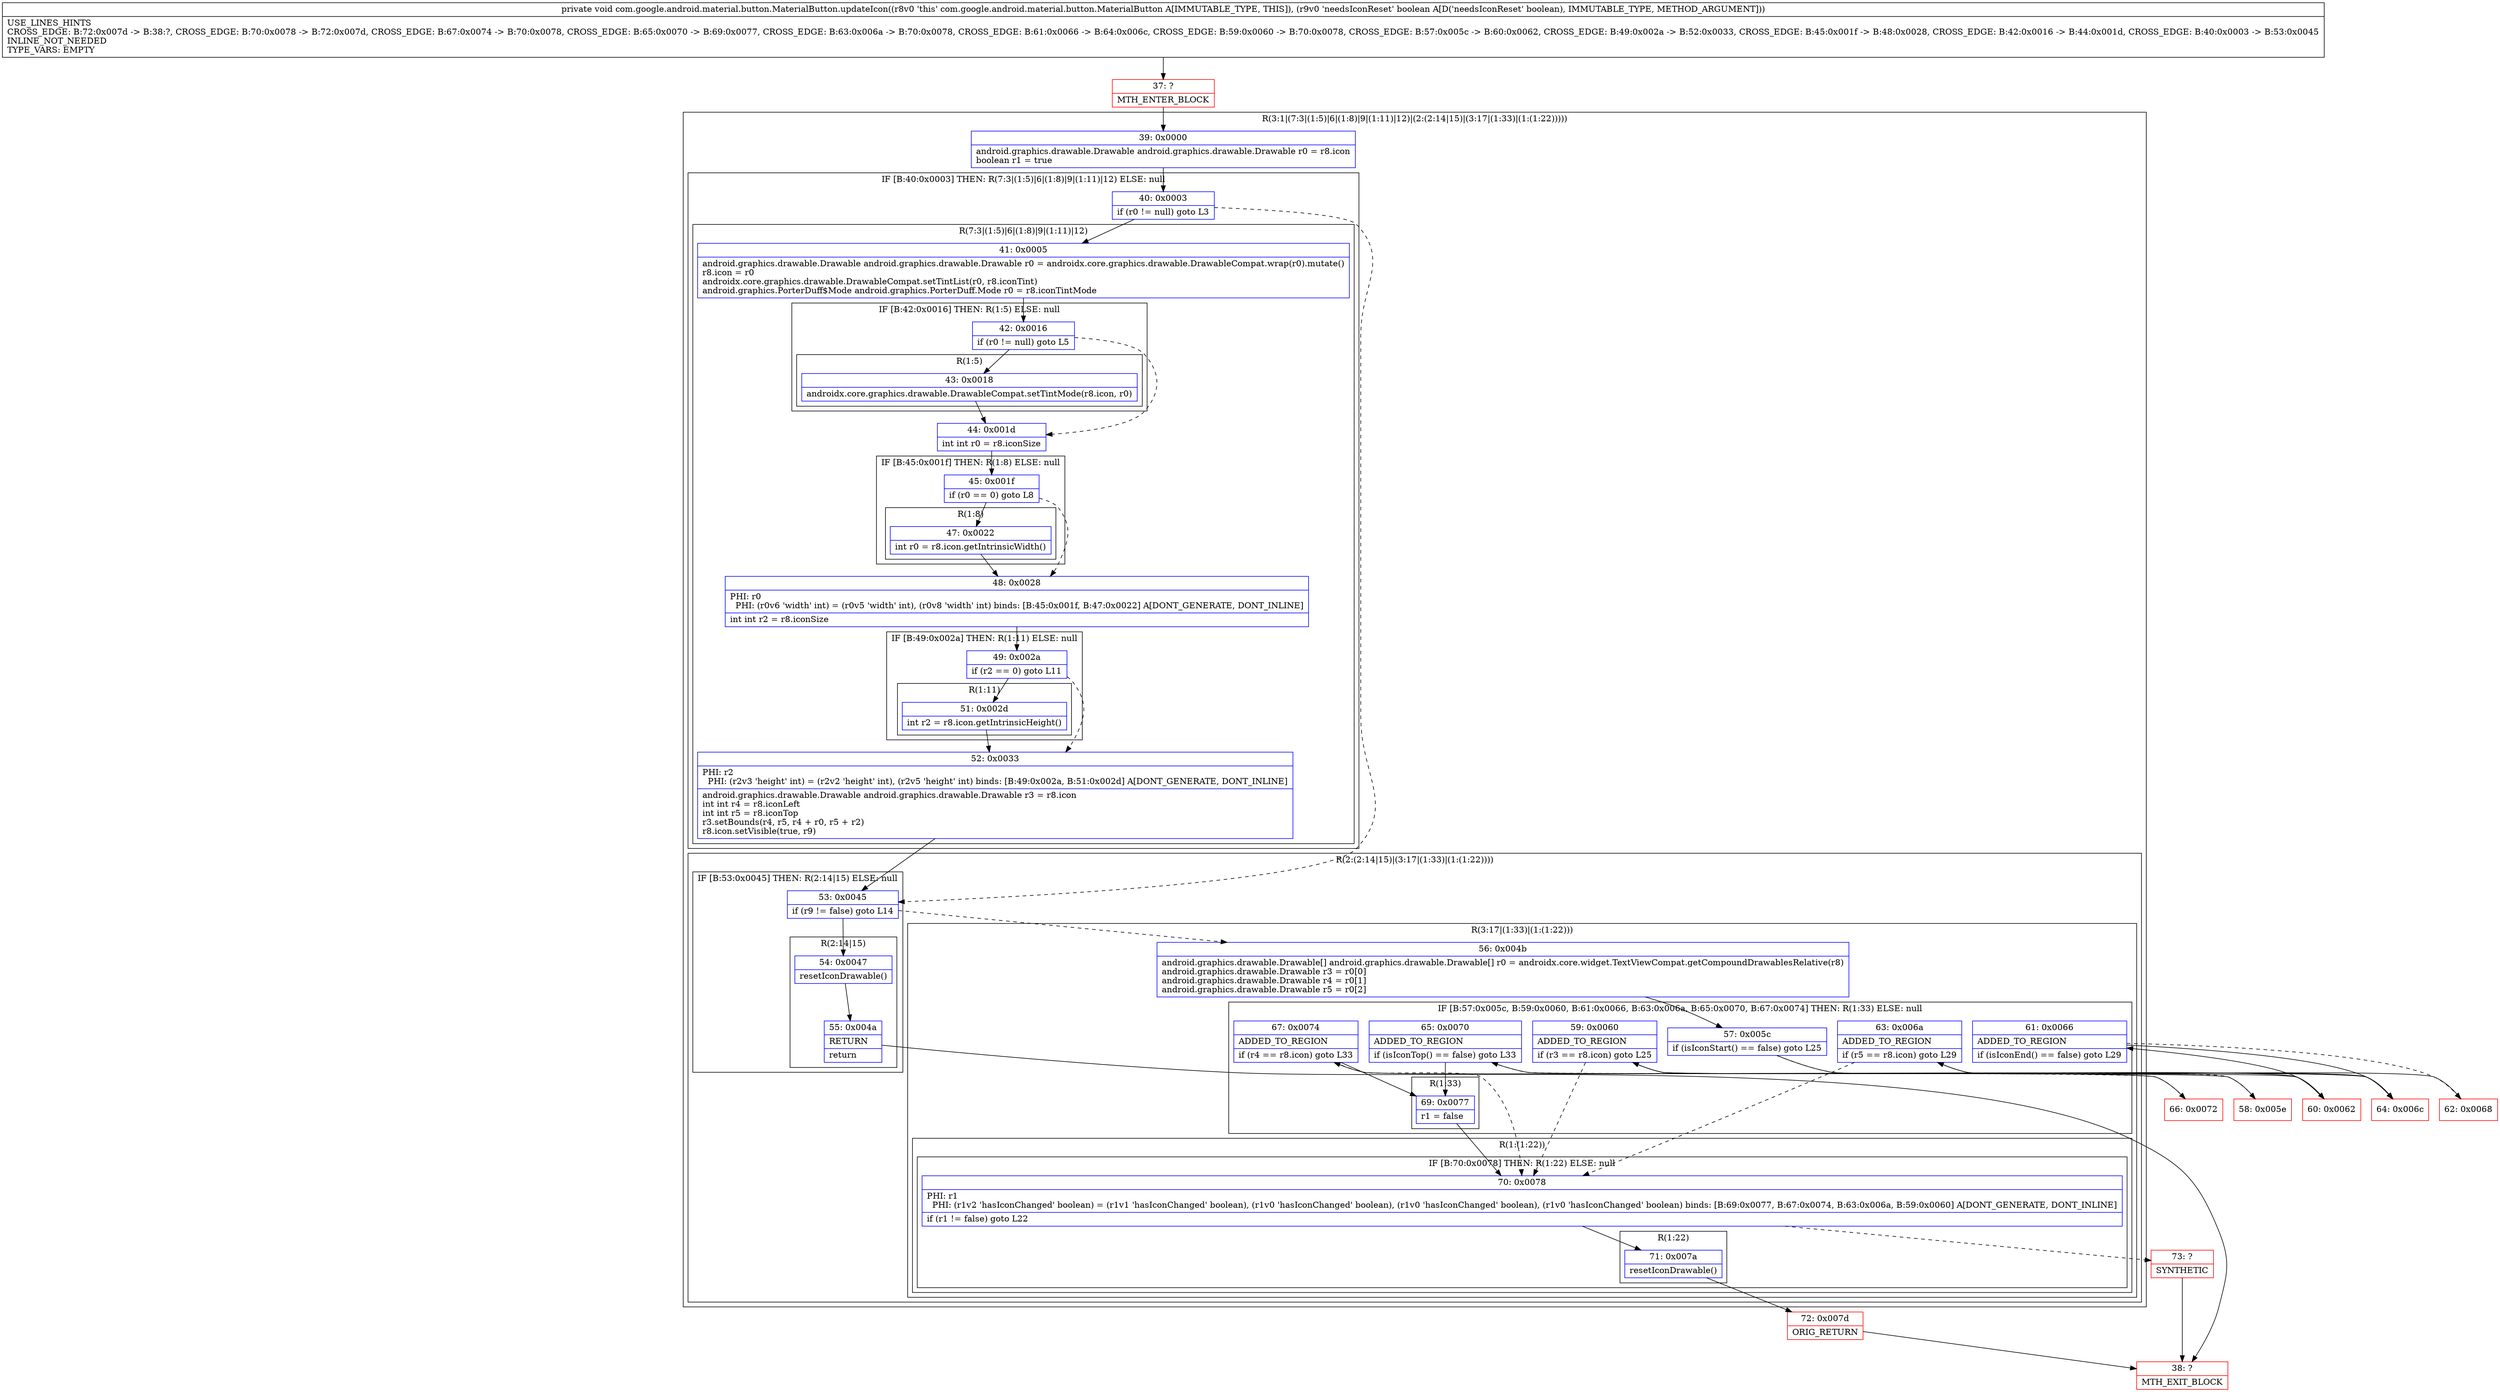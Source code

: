digraph "CFG forcom.google.android.material.button.MaterialButton.updateIcon(Z)V" {
subgraph cluster_Region_172816616 {
label = "R(3:1|(7:3|(1:5)|6|(1:8)|9|(1:11)|12)|(2:(2:14|15)|(3:17|(1:33)|(1:(1:22)))))";
node [shape=record,color=blue];
Node_39 [shape=record,label="{39\:\ 0x0000|android.graphics.drawable.Drawable android.graphics.drawable.Drawable r0 = r8.icon\lboolean r1 = true\l}"];
subgraph cluster_IfRegion_1566515385 {
label = "IF [B:40:0x0003] THEN: R(7:3|(1:5)|6|(1:8)|9|(1:11)|12) ELSE: null";
node [shape=record,color=blue];
Node_40 [shape=record,label="{40\:\ 0x0003|if (r0 != null) goto L3\l}"];
subgraph cluster_Region_82199183 {
label = "R(7:3|(1:5)|6|(1:8)|9|(1:11)|12)";
node [shape=record,color=blue];
Node_41 [shape=record,label="{41\:\ 0x0005|android.graphics.drawable.Drawable android.graphics.drawable.Drawable r0 = androidx.core.graphics.drawable.DrawableCompat.wrap(r0).mutate()\lr8.icon = r0\landroidx.core.graphics.drawable.DrawableCompat.setTintList(r0, r8.iconTint)\landroid.graphics.PorterDuff$Mode android.graphics.PorterDuff.Mode r0 = r8.iconTintMode\l}"];
subgraph cluster_IfRegion_648291275 {
label = "IF [B:42:0x0016] THEN: R(1:5) ELSE: null";
node [shape=record,color=blue];
Node_42 [shape=record,label="{42\:\ 0x0016|if (r0 != null) goto L5\l}"];
subgraph cluster_Region_1478286919 {
label = "R(1:5)";
node [shape=record,color=blue];
Node_43 [shape=record,label="{43\:\ 0x0018|androidx.core.graphics.drawable.DrawableCompat.setTintMode(r8.icon, r0)\l}"];
}
}
Node_44 [shape=record,label="{44\:\ 0x001d|int int r0 = r8.iconSize\l}"];
subgraph cluster_IfRegion_1220513334 {
label = "IF [B:45:0x001f] THEN: R(1:8) ELSE: null";
node [shape=record,color=blue];
Node_45 [shape=record,label="{45\:\ 0x001f|if (r0 == 0) goto L8\l}"];
subgraph cluster_Region_1997473346 {
label = "R(1:8)";
node [shape=record,color=blue];
Node_47 [shape=record,label="{47\:\ 0x0022|int r0 = r8.icon.getIntrinsicWidth()\l}"];
}
}
Node_48 [shape=record,label="{48\:\ 0x0028|PHI: r0 \l  PHI: (r0v6 'width' int) = (r0v5 'width' int), (r0v8 'width' int) binds: [B:45:0x001f, B:47:0x0022] A[DONT_GENERATE, DONT_INLINE]\l|int int r2 = r8.iconSize\l}"];
subgraph cluster_IfRegion_1901217744 {
label = "IF [B:49:0x002a] THEN: R(1:11) ELSE: null";
node [shape=record,color=blue];
Node_49 [shape=record,label="{49\:\ 0x002a|if (r2 == 0) goto L11\l}"];
subgraph cluster_Region_1325553297 {
label = "R(1:11)";
node [shape=record,color=blue];
Node_51 [shape=record,label="{51\:\ 0x002d|int r2 = r8.icon.getIntrinsicHeight()\l}"];
}
}
Node_52 [shape=record,label="{52\:\ 0x0033|PHI: r2 \l  PHI: (r2v3 'height' int) = (r2v2 'height' int), (r2v5 'height' int) binds: [B:49:0x002a, B:51:0x002d] A[DONT_GENERATE, DONT_INLINE]\l|android.graphics.drawable.Drawable android.graphics.drawable.Drawable r3 = r8.icon\lint int r4 = r8.iconLeft\lint int r5 = r8.iconTop\lr3.setBounds(r4, r5, r4 + r0, r5 + r2)\lr8.icon.setVisible(true, r9)\l}"];
}
}
subgraph cluster_Region_150758812 {
label = "R(2:(2:14|15)|(3:17|(1:33)|(1:(1:22))))";
node [shape=record,color=blue];
subgraph cluster_IfRegion_1205185795 {
label = "IF [B:53:0x0045] THEN: R(2:14|15) ELSE: null";
node [shape=record,color=blue];
Node_53 [shape=record,label="{53\:\ 0x0045|if (r9 != false) goto L14\l}"];
subgraph cluster_Region_1152464660 {
label = "R(2:14|15)";
node [shape=record,color=blue];
Node_54 [shape=record,label="{54\:\ 0x0047|resetIconDrawable()\l}"];
Node_55 [shape=record,label="{55\:\ 0x004a|RETURN\l|return\l}"];
}
}
subgraph cluster_Region_839100393 {
label = "R(3:17|(1:33)|(1:(1:22)))";
node [shape=record,color=blue];
Node_56 [shape=record,label="{56\:\ 0x004b|android.graphics.drawable.Drawable[] android.graphics.drawable.Drawable[] r0 = androidx.core.widget.TextViewCompat.getCompoundDrawablesRelative(r8)\landroid.graphics.drawable.Drawable r3 = r0[0]\landroid.graphics.drawable.Drawable r4 = r0[1]\landroid.graphics.drawable.Drawable r5 = r0[2]\l}"];
subgraph cluster_IfRegion_71788828 {
label = "IF [B:57:0x005c, B:59:0x0060, B:61:0x0066, B:63:0x006a, B:65:0x0070, B:67:0x0074] THEN: R(1:33) ELSE: null";
node [shape=record,color=blue];
Node_57 [shape=record,label="{57\:\ 0x005c|if (isIconStart() == false) goto L25\l}"];
Node_59 [shape=record,label="{59\:\ 0x0060|ADDED_TO_REGION\l|if (r3 == r8.icon) goto L25\l}"];
Node_61 [shape=record,label="{61\:\ 0x0066|ADDED_TO_REGION\l|if (isIconEnd() == false) goto L29\l}"];
Node_63 [shape=record,label="{63\:\ 0x006a|ADDED_TO_REGION\l|if (r5 == r8.icon) goto L29\l}"];
Node_65 [shape=record,label="{65\:\ 0x0070|ADDED_TO_REGION\l|if (isIconTop() == false) goto L33\l}"];
Node_67 [shape=record,label="{67\:\ 0x0074|ADDED_TO_REGION\l|if (r4 == r8.icon) goto L33\l}"];
subgraph cluster_Region_2073770820 {
label = "R(1:33)";
node [shape=record,color=blue];
Node_69 [shape=record,label="{69\:\ 0x0077|r1 = false\l}"];
}
}
subgraph cluster_Region_1501432225 {
label = "R(1:(1:22))";
node [shape=record,color=blue];
subgraph cluster_IfRegion_385681255 {
label = "IF [B:70:0x0078] THEN: R(1:22) ELSE: null";
node [shape=record,color=blue];
Node_70 [shape=record,label="{70\:\ 0x0078|PHI: r1 \l  PHI: (r1v2 'hasIconChanged' boolean) = (r1v1 'hasIconChanged' boolean), (r1v0 'hasIconChanged' boolean), (r1v0 'hasIconChanged' boolean), (r1v0 'hasIconChanged' boolean) binds: [B:69:0x0077, B:67:0x0074, B:63:0x006a, B:59:0x0060] A[DONT_GENERATE, DONT_INLINE]\l|if (r1 != false) goto L22\l}"];
subgraph cluster_Region_843405207 {
label = "R(1:22)";
node [shape=record,color=blue];
Node_71 [shape=record,label="{71\:\ 0x007a|resetIconDrawable()\l}"];
}
}
}
}
}
}
Node_37 [shape=record,color=red,label="{37\:\ ?|MTH_ENTER_BLOCK\l}"];
Node_38 [shape=record,color=red,label="{38\:\ ?|MTH_EXIT_BLOCK\l}"];
Node_58 [shape=record,color=red,label="{58\:\ 0x005e}"];
Node_72 [shape=record,color=red,label="{72\:\ 0x007d|ORIG_RETURN\l}"];
Node_73 [shape=record,color=red,label="{73\:\ ?|SYNTHETIC\l}"];
Node_60 [shape=record,color=red,label="{60\:\ 0x0062}"];
Node_62 [shape=record,color=red,label="{62\:\ 0x0068}"];
Node_64 [shape=record,color=red,label="{64\:\ 0x006c}"];
Node_66 [shape=record,color=red,label="{66\:\ 0x0072}"];
MethodNode[shape=record,label="{private void com.google.android.material.button.MaterialButton.updateIcon((r8v0 'this' com.google.android.material.button.MaterialButton A[IMMUTABLE_TYPE, THIS]), (r9v0 'needsIconReset' boolean A[D('needsIconReset' boolean), IMMUTABLE_TYPE, METHOD_ARGUMENT]))  | USE_LINES_HINTS\lCROSS_EDGE: B:72:0x007d \-\> B:38:?, CROSS_EDGE: B:70:0x0078 \-\> B:72:0x007d, CROSS_EDGE: B:67:0x0074 \-\> B:70:0x0078, CROSS_EDGE: B:65:0x0070 \-\> B:69:0x0077, CROSS_EDGE: B:63:0x006a \-\> B:70:0x0078, CROSS_EDGE: B:61:0x0066 \-\> B:64:0x006c, CROSS_EDGE: B:59:0x0060 \-\> B:70:0x0078, CROSS_EDGE: B:57:0x005c \-\> B:60:0x0062, CROSS_EDGE: B:49:0x002a \-\> B:52:0x0033, CROSS_EDGE: B:45:0x001f \-\> B:48:0x0028, CROSS_EDGE: B:42:0x0016 \-\> B:44:0x001d, CROSS_EDGE: B:40:0x0003 \-\> B:53:0x0045\lINLINE_NOT_NEEDED\lTYPE_VARS: EMPTY\l}"];
MethodNode -> Node_37;Node_39 -> Node_40;
Node_40 -> Node_41;
Node_40 -> Node_53[style=dashed];
Node_41 -> Node_42;
Node_42 -> Node_43;
Node_42 -> Node_44[style=dashed];
Node_43 -> Node_44;
Node_44 -> Node_45;
Node_45 -> Node_47;
Node_45 -> Node_48[style=dashed];
Node_47 -> Node_48;
Node_48 -> Node_49;
Node_49 -> Node_51;
Node_49 -> Node_52[style=dashed];
Node_51 -> Node_52;
Node_52 -> Node_53;
Node_53 -> Node_54;
Node_53 -> Node_56[style=dashed];
Node_54 -> Node_55;
Node_55 -> Node_38;
Node_56 -> Node_57;
Node_57 -> Node_58[style=dashed];
Node_57 -> Node_60;
Node_59 -> Node_60;
Node_59 -> Node_70[style=dashed];
Node_61 -> Node_62[style=dashed];
Node_61 -> Node_64;
Node_63 -> Node_64;
Node_63 -> Node_70[style=dashed];
Node_65 -> Node_66[style=dashed];
Node_65 -> Node_69;
Node_67 -> Node_69;
Node_67 -> Node_70[style=dashed];
Node_69 -> Node_70;
Node_70 -> Node_71;
Node_70 -> Node_73[style=dashed];
Node_71 -> Node_72;
Node_37 -> Node_39;
Node_58 -> Node_59;
Node_72 -> Node_38;
Node_73 -> Node_38;
Node_60 -> Node_61;
Node_62 -> Node_63;
Node_64 -> Node_65;
Node_66 -> Node_67;
}

